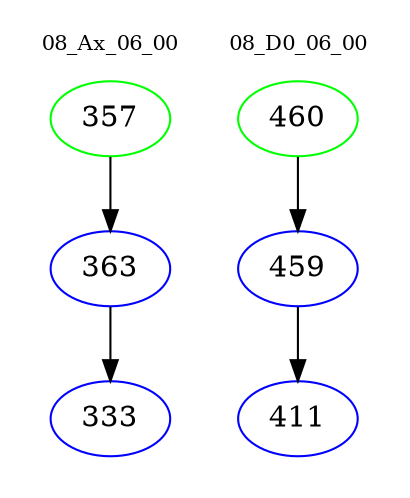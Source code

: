 digraph{
subgraph cluster_0 {
color = white
label = "08_Ax_06_00";
fontsize=10;
T0_357 [label="357", color="green"]
T0_357 -> T0_363 [color="black"]
T0_363 [label="363", color="blue"]
T0_363 -> T0_333 [color="black"]
T0_333 [label="333", color="blue"]
}
subgraph cluster_1 {
color = white
label = "08_D0_06_00";
fontsize=10;
T1_460 [label="460", color="green"]
T1_460 -> T1_459 [color="black"]
T1_459 [label="459", color="blue"]
T1_459 -> T1_411 [color="black"]
T1_411 [label="411", color="blue"]
}
}
